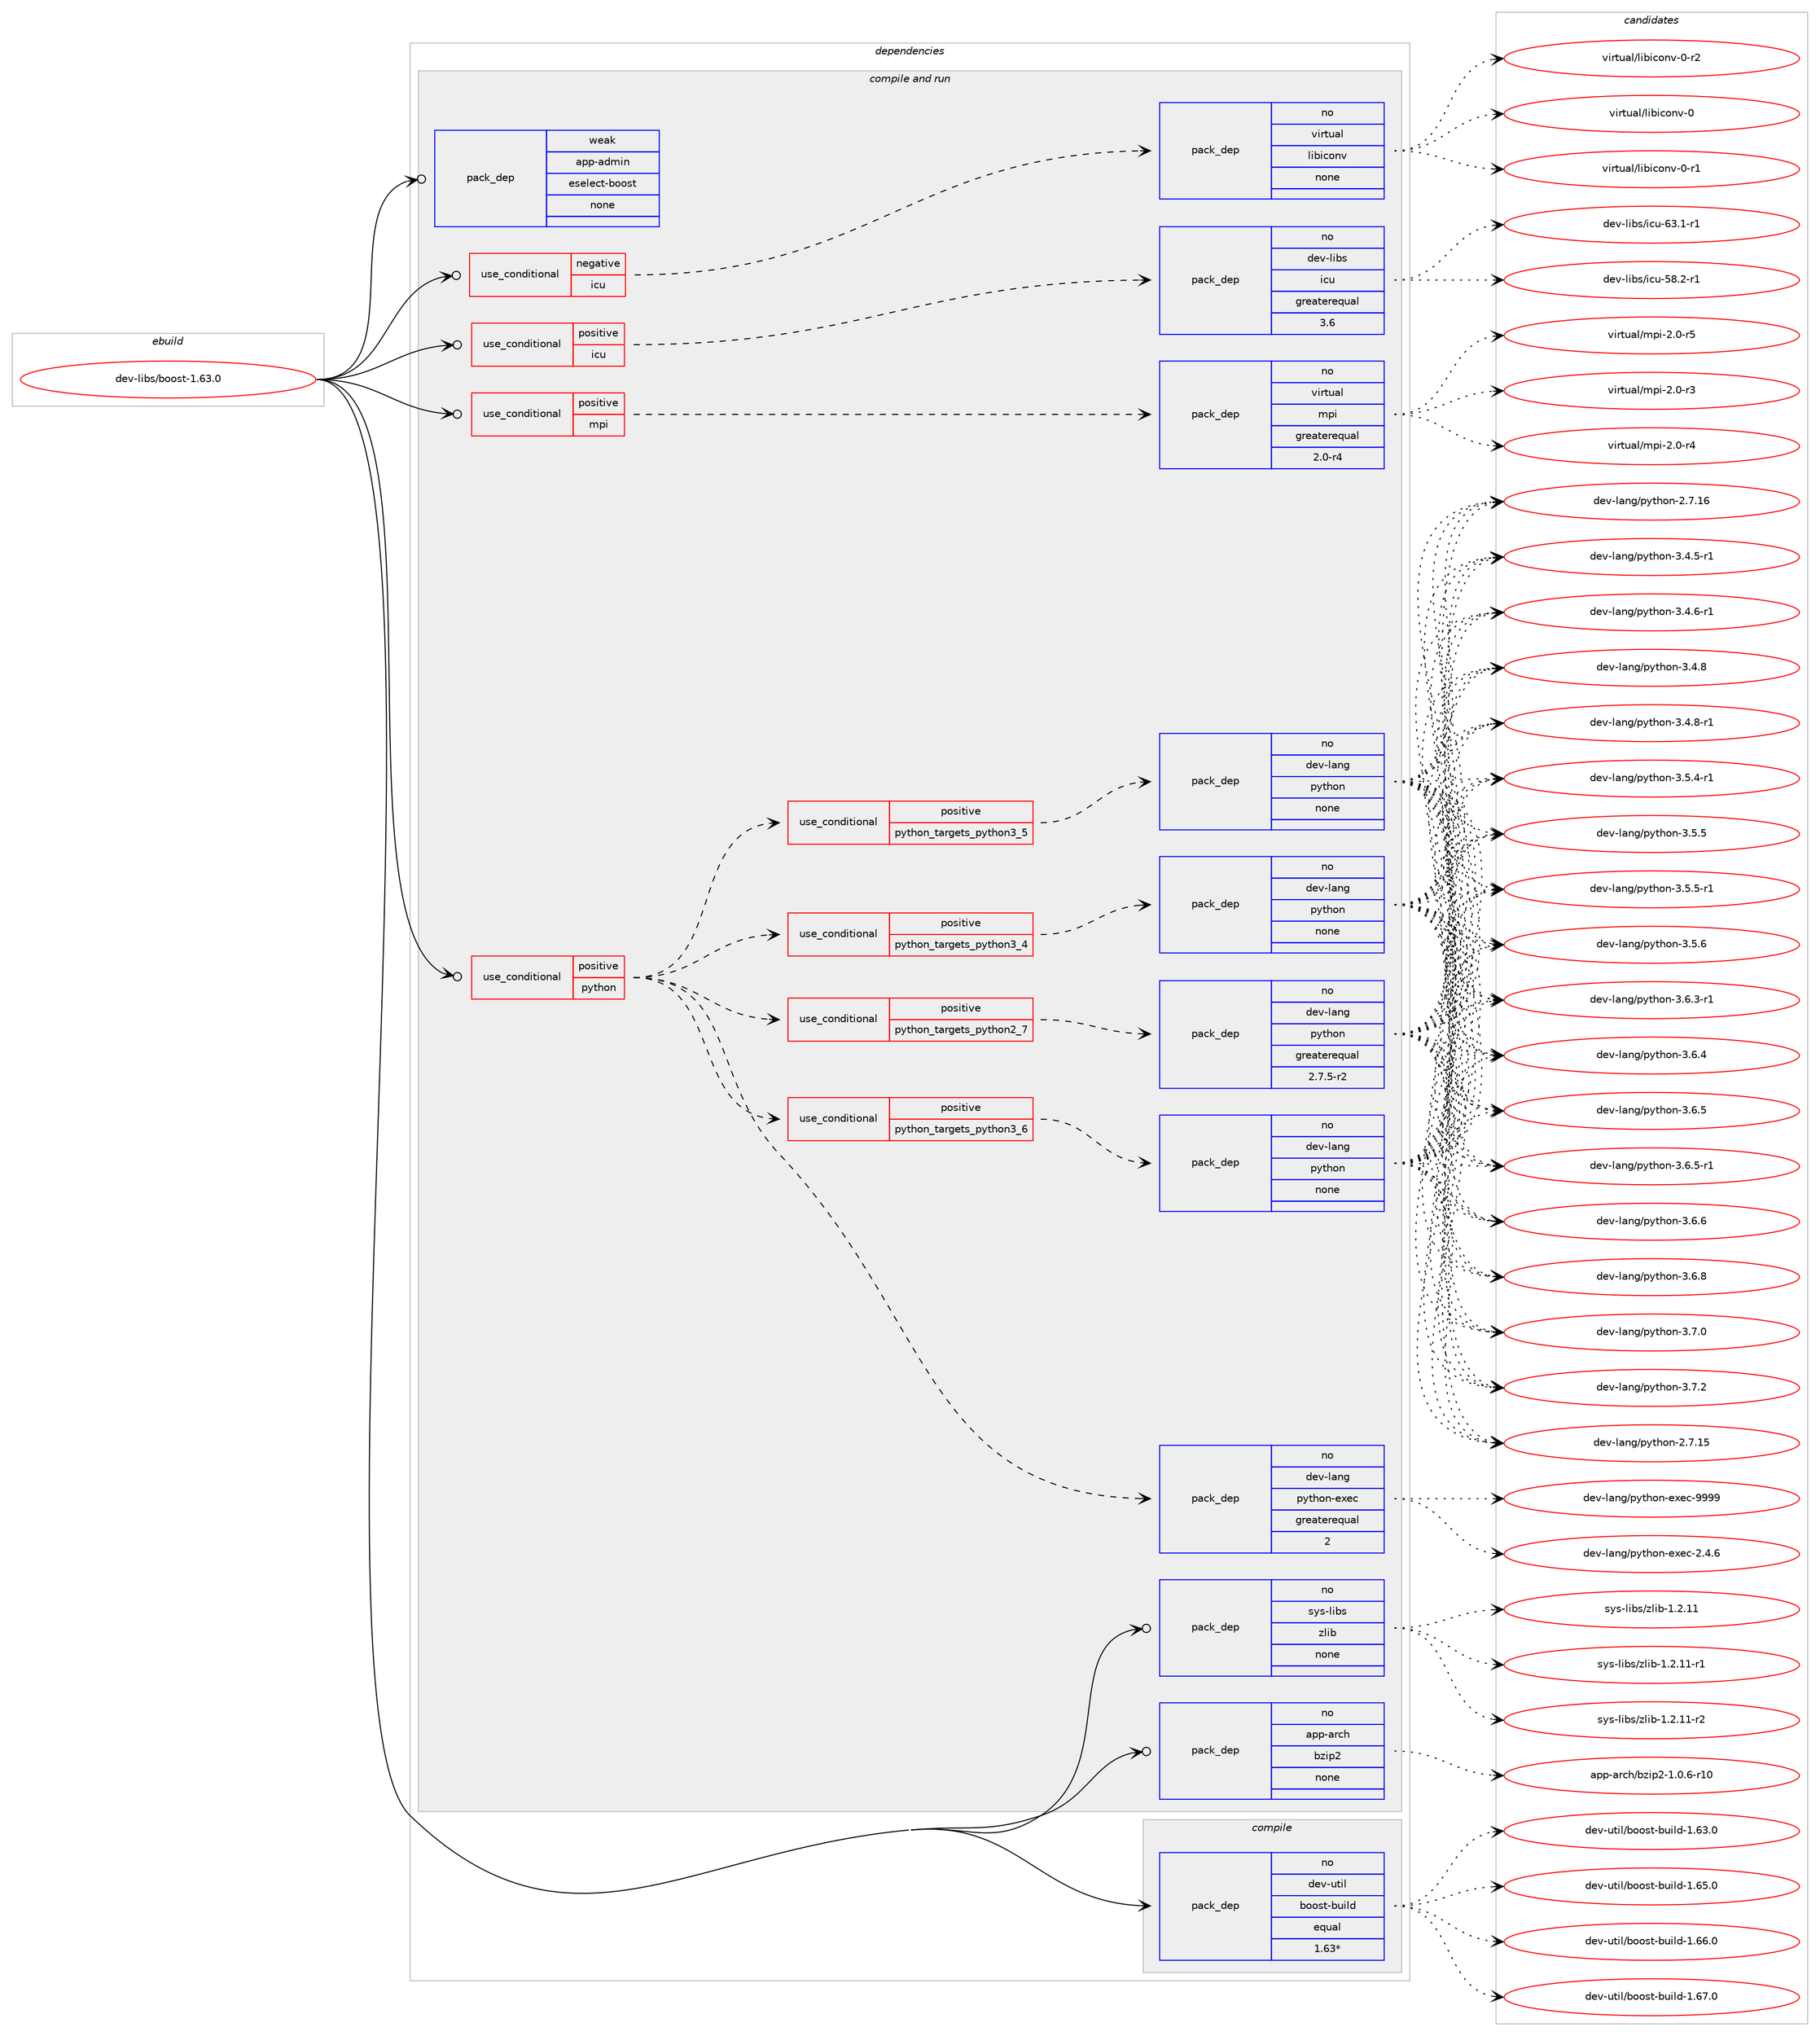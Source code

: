 digraph prolog {

# *************
# Graph options
# *************

newrank=true;
concentrate=true;
compound=true;
graph [rankdir=LR,fontname=Helvetica,fontsize=10,ranksep=1.5];#, ranksep=2.5, nodesep=0.2];
edge  [arrowhead=vee];
node  [fontname=Helvetica,fontsize=10];

# **********
# The ebuild
# **********

subgraph cluster_leftcol {
color=gray;
rank=same;
label=<<i>ebuild</i>>;
id [label="dev-libs/boost-1.63.0", color=red, width=4, href="../dev-libs/boost-1.63.0.svg"];
}

# ****************
# The dependencies
# ****************

subgraph cluster_midcol {
color=gray;
label=<<i>dependencies</i>>;
subgraph cluster_compile {
fillcolor="#eeeeee";
style=filled;
label=<<i>compile</i>>;
subgraph pack976485 {
dependency1364424 [label=<<TABLE BORDER="0" CELLBORDER="1" CELLSPACING="0" CELLPADDING="4" WIDTH="220"><TR><TD ROWSPAN="6" CELLPADDING="30">pack_dep</TD></TR><TR><TD WIDTH="110">no</TD></TR><TR><TD>dev-util</TD></TR><TR><TD>boost-build</TD></TR><TR><TD>equal</TD></TR><TR><TD>1.63*</TD></TR></TABLE>>, shape=none, color=blue];
}
id:e -> dependency1364424:w [weight=20,style="solid",arrowhead="vee"];
}
subgraph cluster_compileandrun {
fillcolor="#eeeeee";
style=filled;
label=<<i>compile and run</i>>;
subgraph cond365276 {
dependency1364425 [label=<<TABLE BORDER="0" CELLBORDER="1" CELLSPACING="0" CELLPADDING="4"><TR><TD ROWSPAN="3" CELLPADDING="10">use_conditional</TD></TR><TR><TD>negative</TD></TR><TR><TD>icu</TD></TR></TABLE>>, shape=none, color=red];
subgraph pack976486 {
dependency1364426 [label=<<TABLE BORDER="0" CELLBORDER="1" CELLSPACING="0" CELLPADDING="4" WIDTH="220"><TR><TD ROWSPAN="6" CELLPADDING="30">pack_dep</TD></TR><TR><TD WIDTH="110">no</TD></TR><TR><TD>virtual</TD></TR><TR><TD>libiconv</TD></TR><TR><TD>none</TD></TR><TR><TD></TD></TR></TABLE>>, shape=none, color=blue];
}
dependency1364425:e -> dependency1364426:w [weight=20,style="dashed",arrowhead="vee"];
}
id:e -> dependency1364425:w [weight=20,style="solid",arrowhead="odotvee"];
subgraph cond365277 {
dependency1364427 [label=<<TABLE BORDER="0" CELLBORDER="1" CELLSPACING="0" CELLPADDING="4"><TR><TD ROWSPAN="3" CELLPADDING="10">use_conditional</TD></TR><TR><TD>positive</TD></TR><TR><TD>icu</TD></TR></TABLE>>, shape=none, color=red];
subgraph pack976487 {
dependency1364428 [label=<<TABLE BORDER="0" CELLBORDER="1" CELLSPACING="0" CELLPADDING="4" WIDTH="220"><TR><TD ROWSPAN="6" CELLPADDING="30">pack_dep</TD></TR><TR><TD WIDTH="110">no</TD></TR><TR><TD>dev-libs</TD></TR><TR><TD>icu</TD></TR><TR><TD>greaterequal</TD></TR><TR><TD>3.6</TD></TR></TABLE>>, shape=none, color=blue];
}
dependency1364427:e -> dependency1364428:w [weight=20,style="dashed",arrowhead="vee"];
}
id:e -> dependency1364427:w [weight=20,style="solid",arrowhead="odotvee"];
subgraph cond365278 {
dependency1364429 [label=<<TABLE BORDER="0" CELLBORDER="1" CELLSPACING="0" CELLPADDING="4"><TR><TD ROWSPAN="3" CELLPADDING="10">use_conditional</TD></TR><TR><TD>positive</TD></TR><TR><TD>mpi</TD></TR></TABLE>>, shape=none, color=red];
subgraph pack976488 {
dependency1364430 [label=<<TABLE BORDER="0" CELLBORDER="1" CELLSPACING="0" CELLPADDING="4" WIDTH="220"><TR><TD ROWSPAN="6" CELLPADDING="30">pack_dep</TD></TR><TR><TD WIDTH="110">no</TD></TR><TR><TD>virtual</TD></TR><TR><TD>mpi</TD></TR><TR><TD>greaterequal</TD></TR><TR><TD>2.0-r4</TD></TR></TABLE>>, shape=none, color=blue];
}
dependency1364429:e -> dependency1364430:w [weight=20,style="dashed",arrowhead="vee"];
}
id:e -> dependency1364429:w [weight=20,style="solid",arrowhead="odotvee"];
subgraph cond365279 {
dependency1364431 [label=<<TABLE BORDER="0" CELLBORDER="1" CELLSPACING="0" CELLPADDING="4"><TR><TD ROWSPAN="3" CELLPADDING="10">use_conditional</TD></TR><TR><TD>positive</TD></TR><TR><TD>python</TD></TR></TABLE>>, shape=none, color=red];
subgraph cond365280 {
dependency1364432 [label=<<TABLE BORDER="0" CELLBORDER="1" CELLSPACING="0" CELLPADDING="4"><TR><TD ROWSPAN="3" CELLPADDING="10">use_conditional</TD></TR><TR><TD>positive</TD></TR><TR><TD>python_targets_python2_7</TD></TR></TABLE>>, shape=none, color=red];
subgraph pack976489 {
dependency1364433 [label=<<TABLE BORDER="0" CELLBORDER="1" CELLSPACING="0" CELLPADDING="4" WIDTH="220"><TR><TD ROWSPAN="6" CELLPADDING="30">pack_dep</TD></TR><TR><TD WIDTH="110">no</TD></TR><TR><TD>dev-lang</TD></TR><TR><TD>python</TD></TR><TR><TD>greaterequal</TD></TR><TR><TD>2.7.5-r2</TD></TR></TABLE>>, shape=none, color=blue];
}
dependency1364432:e -> dependency1364433:w [weight=20,style="dashed",arrowhead="vee"];
}
dependency1364431:e -> dependency1364432:w [weight=20,style="dashed",arrowhead="vee"];
subgraph cond365281 {
dependency1364434 [label=<<TABLE BORDER="0" CELLBORDER="1" CELLSPACING="0" CELLPADDING="4"><TR><TD ROWSPAN="3" CELLPADDING="10">use_conditional</TD></TR><TR><TD>positive</TD></TR><TR><TD>python_targets_python3_4</TD></TR></TABLE>>, shape=none, color=red];
subgraph pack976490 {
dependency1364435 [label=<<TABLE BORDER="0" CELLBORDER="1" CELLSPACING="0" CELLPADDING="4" WIDTH="220"><TR><TD ROWSPAN="6" CELLPADDING="30">pack_dep</TD></TR><TR><TD WIDTH="110">no</TD></TR><TR><TD>dev-lang</TD></TR><TR><TD>python</TD></TR><TR><TD>none</TD></TR><TR><TD></TD></TR></TABLE>>, shape=none, color=blue];
}
dependency1364434:e -> dependency1364435:w [weight=20,style="dashed",arrowhead="vee"];
}
dependency1364431:e -> dependency1364434:w [weight=20,style="dashed",arrowhead="vee"];
subgraph cond365282 {
dependency1364436 [label=<<TABLE BORDER="0" CELLBORDER="1" CELLSPACING="0" CELLPADDING="4"><TR><TD ROWSPAN="3" CELLPADDING="10">use_conditional</TD></TR><TR><TD>positive</TD></TR><TR><TD>python_targets_python3_5</TD></TR></TABLE>>, shape=none, color=red];
subgraph pack976491 {
dependency1364437 [label=<<TABLE BORDER="0" CELLBORDER="1" CELLSPACING="0" CELLPADDING="4" WIDTH="220"><TR><TD ROWSPAN="6" CELLPADDING="30">pack_dep</TD></TR><TR><TD WIDTH="110">no</TD></TR><TR><TD>dev-lang</TD></TR><TR><TD>python</TD></TR><TR><TD>none</TD></TR><TR><TD></TD></TR></TABLE>>, shape=none, color=blue];
}
dependency1364436:e -> dependency1364437:w [weight=20,style="dashed",arrowhead="vee"];
}
dependency1364431:e -> dependency1364436:w [weight=20,style="dashed",arrowhead="vee"];
subgraph cond365283 {
dependency1364438 [label=<<TABLE BORDER="0" CELLBORDER="1" CELLSPACING="0" CELLPADDING="4"><TR><TD ROWSPAN="3" CELLPADDING="10">use_conditional</TD></TR><TR><TD>positive</TD></TR><TR><TD>python_targets_python3_6</TD></TR></TABLE>>, shape=none, color=red];
subgraph pack976492 {
dependency1364439 [label=<<TABLE BORDER="0" CELLBORDER="1" CELLSPACING="0" CELLPADDING="4" WIDTH="220"><TR><TD ROWSPAN="6" CELLPADDING="30">pack_dep</TD></TR><TR><TD WIDTH="110">no</TD></TR><TR><TD>dev-lang</TD></TR><TR><TD>python</TD></TR><TR><TD>none</TD></TR><TR><TD></TD></TR></TABLE>>, shape=none, color=blue];
}
dependency1364438:e -> dependency1364439:w [weight=20,style="dashed",arrowhead="vee"];
}
dependency1364431:e -> dependency1364438:w [weight=20,style="dashed",arrowhead="vee"];
subgraph pack976493 {
dependency1364440 [label=<<TABLE BORDER="0" CELLBORDER="1" CELLSPACING="0" CELLPADDING="4" WIDTH="220"><TR><TD ROWSPAN="6" CELLPADDING="30">pack_dep</TD></TR><TR><TD WIDTH="110">no</TD></TR><TR><TD>dev-lang</TD></TR><TR><TD>python-exec</TD></TR><TR><TD>greaterequal</TD></TR><TR><TD>2</TD></TR></TABLE>>, shape=none, color=blue];
}
dependency1364431:e -> dependency1364440:w [weight=20,style="dashed",arrowhead="vee"];
}
id:e -> dependency1364431:w [weight=20,style="solid",arrowhead="odotvee"];
subgraph pack976494 {
dependency1364441 [label=<<TABLE BORDER="0" CELLBORDER="1" CELLSPACING="0" CELLPADDING="4" WIDTH="220"><TR><TD ROWSPAN="6" CELLPADDING="30">pack_dep</TD></TR><TR><TD WIDTH="110">no</TD></TR><TR><TD>app-arch</TD></TR><TR><TD>bzip2</TD></TR><TR><TD>none</TD></TR><TR><TD></TD></TR></TABLE>>, shape=none, color=blue];
}
id:e -> dependency1364441:w [weight=20,style="solid",arrowhead="odotvee"];
subgraph pack976495 {
dependency1364442 [label=<<TABLE BORDER="0" CELLBORDER="1" CELLSPACING="0" CELLPADDING="4" WIDTH="220"><TR><TD ROWSPAN="6" CELLPADDING="30">pack_dep</TD></TR><TR><TD WIDTH="110">no</TD></TR><TR><TD>sys-libs</TD></TR><TR><TD>zlib</TD></TR><TR><TD>none</TD></TR><TR><TD></TD></TR></TABLE>>, shape=none, color=blue];
}
id:e -> dependency1364442:w [weight=20,style="solid",arrowhead="odotvee"];
subgraph pack976496 {
dependency1364443 [label=<<TABLE BORDER="0" CELLBORDER="1" CELLSPACING="0" CELLPADDING="4" WIDTH="220"><TR><TD ROWSPAN="6" CELLPADDING="30">pack_dep</TD></TR><TR><TD WIDTH="110">weak</TD></TR><TR><TD>app-admin</TD></TR><TR><TD>eselect-boost</TD></TR><TR><TD>none</TD></TR><TR><TD></TD></TR></TABLE>>, shape=none, color=blue];
}
id:e -> dependency1364443:w [weight=20,style="solid",arrowhead="odotvee"];
}
subgraph cluster_run {
fillcolor="#eeeeee";
style=filled;
label=<<i>run</i>>;
}
}

# **************
# The candidates
# **************

subgraph cluster_choices {
rank=same;
color=gray;
label=<<i>candidates</i>>;

subgraph choice976485 {
color=black;
nodesep=1;
choice100101118451171161051084798111111115116459811710510810045494654514648 [label="dev-util/boost-build-1.63.0", color=red, width=4,href="../dev-util/boost-build-1.63.0.svg"];
choice100101118451171161051084798111111115116459811710510810045494654534648 [label="dev-util/boost-build-1.65.0", color=red, width=4,href="../dev-util/boost-build-1.65.0.svg"];
choice100101118451171161051084798111111115116459811710510810045494654544648 [label="dev-util/boost-build-1.66.0", color=red, width=4,href="../dev-util/boost-build-1.66.0.svg"];
choice100101118451171161051084798111111115116459811710510810045494654554648 [label="dev-util/boost-build-1.67.0", color=red, width=4,href="../dev-util/boost-build-1.67.0.svg"];
dependency1364424:e -> choice100101118451171161051084798111111115116459811710510810045494654514648:w [style=dotted,weight="100"];
dependency1364424:e -> choice100101118451171161051084798111111115116459811710510810045494654534648:w [style=dotted,weight="100"];
dependency1364424:e -> choice100101118451171161051084798111111115116459811710510810045494654544648:w [style=dotted,weight="100"];
dependency1364424:e -> choice100101118451171161051084798111111115116459811710510810045494654554648:w [style=dotted,weight="100"];
}
subgraph choice976486 {
color=black;
nodesep=1;
choice118105114116117971084710810598105991111101184548 [label="virtual/libiconv-0", color=red, width=4,href="../virtual/libiconv-0.svg"];
choice1181051141161179710847108105981059911111011845484511449 [label="virtual/libiconv-0-r1", color=red, width=4,href="../virtual/libiconv-0-r1.svg"];
choice1181051141161179710847108105981059911111011845484511450 [label="virtual/libiconv-0-r2", color=red, width=4,href="../virtual/libiconv-0-r2.svg"];
dependency1364426:e -> choice118105114116117971084710810598105991111101184548:w [style=dotted,weight="100"];
dependency1364426:e -> choice1181051141161179710847108105981059911111011845484511449:w [style=dotted,weight="100"];
dependency1364426:e -> choice1181051141161179710847108105981059911111011845484511450:w [style=dotted,weight="100"];
}
subgraph choice976487 {
color=black;
nodesep=1;
choice1001011184510810598115471059911745535646504511449 [label="dev-libs/icu-58.2-r1", color=red, width=4,href="../dev-libs/icu-58.2-r1.svg"];
choice1001011184510810598115471059911745545146494511449 [label="dev-libs/icu-63.1-r1", color=red, width=4,href="../dev-libs/icu-63.1-r1.svg"];
dependency1364428:e -> choice1001011184510810598115471059911745535646504511449:w [style=dotted,weight="100"];
dependency1364428:e -> choice1001011184510810598115471059911745545146494511449:w [style=dotted,weight="100"];
}
subgraph choice976488 {
color=black;
nodesep=1;
choice1181051141161179710847109112105455046484511451 [label="virtual/mpi-2.0-r3", color=red, width=4,href="../virtual/mpi-2.0-r3.svg"];
choice1181051141161179710847109112105455046484511452 [label="virtual/mpi-2.0-r4", color=red, width=4,href="../virtual/mpi-2.0-r4.svg"];
choice1181051141161179710847109112105455046484511453 [label="virtual/mpi-2.0-r5", color=red, width=4,href="../virtual/mpi-2.0-r5.svg"];
dependency1364430:e -> choice1181051141161179710847109112105455046484511451:w [style=dotted,weight="100"];
dependency1364430:e -> choice1181051141161179710847109112105455046484511452:w [style=dotted,weight="100"];
dependency1364430:e -> choice1181051141161179710847109112105455046484511453:w [style=dotted,weight="100"];
}
subgraph choice976489 {
color=black;
nodesep=1;
choice10010111845108971101034711212111610411111045504655464953 [label="dev-lang/python-2.7.15", color=red, width=4,href="../dev-lang/python-2.7.15.svg"];
choice10010111845108971101034711212111610411111045504655464954 [label="dev-lang/python-2.7.16", color=red, width=4,href="../dev-lang/python-2.7.16.svg"];
choice1001011184510897110103471121211161041111104551465246534511449 [label="dev-lang/python-3.4.5-r1", color=red, width=4,href="../dev-lang/python-3.4.5-r1.svg"];
choice1001011184510897110103471121211161041111104551465246544511449 [label="dev-lang/python-3.4.6-r1", color=red, width=4,href="../dev-lang/python-3.4.6-r1.svg"];
choice100101118451089711010347112121116104111110455146524656 [label="dev-lang/python-3.4.8", color=red, width=4,href="../dev-lang/python-3.4.8.svg"];
choice1001011184510897110103471121211161041111104551465246564511449 [label="dev-lang/python-3.4.8-r1", color=red, width=4,href="../dev-lang/python-3.4.8-r1.svg"];
choice1001011184510897110103471121211161041111104551465346524511449 [label="dev-lang/python-3.5.4-r1", color=red, width=4,href="../dev-lang/python-3.5.4-r1.svg"];
choice100101118451089711010347112121116104111110455146534653 [label="dev-lang/python-3.5.5", color=red, width=4,href="../dev-lang/python-3.5.5.svg"];
choice1001011184510897110103471121211161041111104551465346534511449 [label="dev-lang/python-3.5.5-r1", color=red, width=4,href="../dev-lang/python-3.5.5-r1.svg"];
choice100101118451089711010347112121116104111110455146534654 [label="dev-lang/python-3.5.6", color=red, width=4,href="../dev-lang/python-3.5.6.svg"];
choice1001011184510897110103471121211161041111104551465446514511449 [label="dev-lang/python-3.6.3-r1", color=red, width=4,href="../dev-lang/python-3.6.3-r1.svg"];
choice100101118451089711010347112121116104111110455146544652 [label="dev-lang/python-3.6.4", color=red, width=4,href="../dev-lang/python-3.6.4.svg"];
choice100101118451089711010347112121116104111110455146544653 [label="dev-lang/python-3.6.5", color=red, width=4,href="../dev-lang/python-3.6.5.svg"];
choice1001011184510897110103471121211161041111104551465446534511449 [label="dev-lang/python-3.6.5-r1", color=red, width=4,href="../dev-lang/python-3.6.5-r1.svg"];
choice100101118451089711010347112121116104111110455146544654 [label="dev-lang/python-3.6.6", color=red, width=4,href="../dev-lang/python-3.6.6.svg"];
choice100101118451089711010347112121116104111110455146544656 [label="dev-lang/python-3.6.8", color=red, width=4,href="../dev-lang/python-3.6.8.svg"];
choice100101118451089711010347112121116104111110455146554648 [label="dev-lang/python-3.7.0", color=red, width=4,href="../dev-lang/python-3.7.0.svg"];
choice100101118451089711010347112121116104111110455146554650 [label="dev-lang/python-3.7.2", color=red, width=4,href="../dev-lang/python-3.7.2.svg"];
dependency1364433:e -> choice10010111845108971101034711212111610411111045504655464953:w [style=dotted,weight="100"];
dependency1364433:e -> choice10010111845108971101034711212111610411111045504655464954:w [style=dotted,weight="100"];
dependency1364433:e -> choice1001011184510897110103471121211161041111104551465246534511449:w [style=dotted,weight="100"];
dependency1364433:e -> choice1001011184510897110103471121211161041111104551465246544511449:w [style=dotted,weight="100"];
dependency1364433:e -> choice100101118451089711010347112121116104111110455146524656:w [style=dotted,weight="100"];
dependency1364433:e -> choice1001011184510897110103471121211161041111104551465246564511449:w [style=dotted,weight="100"];
dependency1364433:e -> choice1001011184510897110103471121211161041111104551465346524511449:w [style=dotted,weight="100"];
dependency1364433:e -> choice100101118451089711010347112121116104111110455146534653:w [style=dotted,weight="100"];
dependency1364433:e -> choice1001011184510897110103471121211161041111104551465346534511449:w [style=dotted,weight="100"];
dependency1364433:e -> choice100101118451089711010347112121116104111110455146534654:w [style=dotted,weight="100"];
dependency1364433:e -> choice1001011184510897110103471121211161041111104551465446514511449:w [style=dotted,weight="100"];
dependency1364433:e -> choice100101118451089711010347112121116104111110455146544652:w [style=dotted,weight="100"];
dependency1364433:e -> choice100101118451089711010347112121116104111110455146544653:w [style=dotted,weight="100"];
dependency1364433:e -> choice1001011184510897110103471121211161041111104551465446534511449:w [style=dotted,weight="100"];
dependency1364433:e -> choice100101118451089711010347112121116104111110455146544654:w [style=dotted,weight="100"];
dependency1364433:e -> choice100101118451089711010347112121116104111110455146544656:w [style=dotted,weight="100"];
dependency1364433:e -> choice100101118451089711010347112121116104111110455146554648:w [style=dotted,weight="100"];
dependency1364433:e -> choice100101118451089711010347112121116104111110455146554650:w [style=dotted,weight="100"];
}
subgraph choice976490 {
color=black;
nodesep=1;
choice10010111845108971101034711212111610411111045504655464953 [label="dev-lang/python-2.7.15", color=red, width=4,href="../dev-lang/python-2.7.15.svg"];
choice10010111845108971101034711212111610411111045504655464954 [label="dev-lang/python-2.7.16", color=red, width=4,href="../dev-lang/python-2.7.16.svg"];
choice1001011184510897110103471121211161041111104551465246534511449 [label="dev-lang/python-3.4.5-r1", color=red, width=4,href="../dev-lang/python-3.4.5-r1.svg"];
choice1001011184510897110103471121211161041111104551465246544511449 [label="dev-lang/python-3.4.6-r1", color=red, width=4,href="../dev-lang/python-3.4.6-r1.svg"];
choice100101118451089711010347112121116104111110455146524656 [label="dev-lang/python-3.4.8", color=red, width=4,href="../dev-lang/python-3.4.8.svg"];
choice1001011184510897110103471121211161041111104551465246564511449 [label="dev-lang/python-3.4.8-r1", color=red, width=4,href="../dev-lang/python-3.4.8-r1.svg"];
choice1001011184510897110103471121211161041111104551465346524511449 [label="dev-lang/python-3.5.4-r1", color=red, width=4,href="../dev-lang/python-3.5.4-r1.svg"];
choice100101118451089711010347112121116104111110455146534653 [label="dev-lang/python-3.5.5", color=red, width=4,href="../dev-lang/python-3.5.5.svg"];
choice1001011184510897110103471121211161041111104551465346534511449 [label="dev-lang/python-3.5.5-r1", color=red, width=4,href="../dev-lang/python-3.5.5-r1.svg"];
choice100101118451089711010347112121116104111110455146534654 [label="dev-lang/python-3.5.6", color=red, width=4,href="../dev-lang/python-3.5.6.svg"];
choice1001011184510897110103471121211161041111104551465446514511449 [label="dev-lang/python-3.6.3-r1", color=red, width=4,href="../dev-lang/python-3.6.3-r1.svg"];
choice100101118451089711010347112121116104111110455146544652 [label="dev-lang/python-3.6.4", color=red, width=4,href="../dev-lang/python-3.6.4.svg"];
choice100101118451089711010347112121116104111110455146544653 [label="dev-lang/python-3.6.5", color=red, width=4,href="../dev-lang/python-3.6.5.svg"];
choice1001011184510897110103471121211161041111104551465446534511449 [label="dev-lang/python-3.6.5-r1", color=red, width=4,href="../dev-lang/python-3.6.5-r1.svg"];
choice100101118451089711010347112121116104111110455146544654 [label="dev-lang/python-3.6.6", color=red, width=4,href="../dev-lang/python-3.6.6.svg"];
choice100101118451089711010347112121116104111110455146544656 [label="dev-lang/python-3.6.8", color=red, width=4,href="../dev-lang/python-3.6.8.svg"];
choice100101118451089711010347112121116104111110455146554648 [label="dev-lang/python-3.7.0", color=red, width=4,href="../dev-lang/python-3.7.0.svg"];
choice100101118451089711010347112121116104111110455146554650 [label="dev-lang/python-3.7.2", color=red, width=4,href="../dev-lang/python-3.7.2.svg"];
dependency1364435:e -> choice10010111845108971101034711212111610411111045504655464953:w [style=dotted,weight="100"];
dependency1364435:e -> choice10010111845108971101034711212111610411111045504655464954:w [style=dotted,weight="100"];
dependency1364435:e -> choice1001011184510897110103471121211161041111104551465246534511449:w [style=dotted,weight="100"];
dependency1364435:e -> choice1001011184510897110103471121211161041111104551465246544511449:w [style=dotted,weight="100"];
dependency1364435:e -> choice100101118451089711010347112121116104111110455146524656:w [style=dotted,weight="100"];
dependency1364435:e -> choice1001011184510897110103471121211161041111104551465246564511449:w [style=dotted,weight="100"];
dependency1364435:e -> choice1001011184510897110103471121211161041111104551465346524511449:w [style=dotted,weight="100"];
dependency1364435:e -> choice100101118451089711010347112121116104111110455146534653:w [style=dotted,weight="100"];
dependency1364435:e -> choice1001011184510897110103471121211161041111104551465346534511449:w [style=dotted,weight="100"];
dependency1364435:e -> choice100101118451089711010347112121116104111110455146534654:w [style=dotted,weight="100"];
dependency1364435:e -> choice1001011184510897110103471121211161041111104551465446514511449:w [style=dotted,weight="100"];
dependency1364435:e -> choice100101118451089711010347112121116104111110455146544652:w [style=dotted,weight="100"];
dependency1364435:e -> choice100101118451089711010347112121116104111110455146544653:w [style=dotted,weight="100"];
dependency1364435:e -> choice1001011184510897110103471121211161041111104551465446534511449:w [style=dotted,weight="100"];
dependency1364435:e -> choice100101118451089711010347112121116104111110455146544654:w [style=dotted,weight="100"];
dependency1364435:e -> choice100101118451089711010347112121116104111110455146544656:w [style=dotted,weight="100"];
dependency1364435:e -> choice100101118451089711010347112121116104111110455146554648:w [style=dotted,weight="100"];
dependency1364435:e -> choice100101118451089711010347112121116104111110455146554650:w [style=dotted,weight="100"];
}
subgraph choice976491 {
color=black;
nodesep=1;
choice10010111845108971101034711212111610411111045504655464953 [label="dev-lang/python-2.7.15", color=red, width=4,href="../dev-lang/python-2.7.15.svg"];
choice10010111845108971101034711212111610411111045504655464954 [label="dev-lang/python-2.7.16", color=red, width=4,href="../dev-lang/python-2.7.16.svg"];
choice1001011184510897110103471121211161041111104551465246534511449 [label="dev-lang/python-3.4.5-r1", color=red, width=4,href="../dev-lang/python-3.4.5-r1.svg"];
choice1001011184510897110103471121211161041111104551465246544511449 [label="dev-lang/python-3.4.6-r1", color=red, width=4,href="../dev-lang/python-3.4.6-r1.svg"];
choice100101118451089711010347112121116104111110455146524656 [label="dev-lang/python-3.4.8", color=red, width=4,href="../dev-lang/python-3.4.8.svg"];
choice1001011184510897110103471121211161041111104551465246564511449 [label="dev-lang/python-3.4.8-r1", color=red, width=4,href="../dev-lang/python-3.4.8-r1.svg"];
choice1001011184510897110103471121211161041111104551465346524511449 [label="dev-lang/python-3.5.4-r1", color=red, width=4,href="../dev-lang/python-3.5.4-r1.svg"];
choice100101118451089711010347112121116104111110455146534653 [label="dev-lang/python-3.5.5", color=red, width=4,href="../dev-lang/python-3.5.5.svg"];
choice1001011184510897110103471121211161041111104551465346534511449 [label="dev-lang/python-3.5.5-r1", color=red, width=4,href="../dev-lang/python-3.5.5-r1.svg"];
choice100101118451089711010347112121116104111110455146534654 [label="dev-lang/python-3.5.6", color=red, width=4,href="../dev-lang/python-3.5.6.svg"];
choice1001011184510897110103471121211161041111104551465446514511449 [label="dev-lang/python-3.6.3-r1", color=red, width=4,href="../dev-lang/python-3.6.3-r1.svg"];
choice100101118451089711010347112121116104111110455146544652 [label="dev-lang/python-3.6.4", color=red, width=4,href="../dev-lang/python-3.6.4.svg"];
choice100101118451089711010347112121116104111110455146544653 [label="dev-lang/python-3.6.5", color=red, width=4,href="../dev-lang/python-3.6.5.svg"];
choice1001011184510897110103471121211161041111104551465446534511449 [label="dev-lang/python-3.6.5-r1", color=red, width=4,href="../dev-lang/python-3.6.5-r1.svg"];
choice100101118451089711010347112121116104111110455146544654 [label="dev-lang/python-3.6.6", color=red, width=4,href="../dev-lang/python-3.6.6.svg"];
choice100101118451089711010347112121116104111110455146544656 [label="dev-lang/python-3.6.8", color=red, width=4,href="../dev-lang/python-3.6.8.svg"];
choice100101118451089711010347112121116104111110455146554648 [label="dev-lang/python-3.7.0", color=red, width=4,href="../dev-lang/python-3.7.0.svg"];
choice100101118451089711010347112121116104111110455146554650 [label="dev-lang/python-3.7.2", color=red, width=4,href="../dev-lang/python-3.7.2.svg"];
dependency1364437:e -> choice10010111845108971101034711212111610411111045504655464953:w [style=dotted,weight="100"];
dependency1364437:e -> choice10010111845108971101034711212111610411111045504655464954:w [style=dotted,weight="100"];
dependency1364437:e -> choice1001011184510897110103471121211161041111104551465246534511449:w [style=dotted,weight="100"];
dependency1364437:e -> choice1001011184510897110103471121211161041111104551465246544511449:w [style=dotted,weight="100"];
dependency1364437:e -> choice100101118451089711010347112121116104111110455146524656:w [style=dotted,weight="100"];
dependency1364437:e -> choice1001011184510897110103471121211161041111104551465246564511449:w [style=dotted,weight="100"];
dependency1364437:e -> choice1001011184510897110103471121211161041111104551465346524511449:w [style=dotted,weight="100"];
dependency1364437:e -> choice100101118451089711010347112121116104111110455146534653:w [style=dotted,weight="100"];
dependency1364437:e -> choice1001011184510897110103471121211161041111104551465346534511449:w [style=dotted,weight="100"];
dependency1364437:e -> choice100101118451089711010347112121116104111110455146534654:w [style=dotted,weight="100"];
dependency1364437:e -> choice1001011184510897110103471121211161041111104551465446514511449:w [style=dotted,weight="100"];
dependency1364437:e -> choice100101118451089711010347112121116104111110455146544652:w [style=dotted,weight="100"];
dependency1364437:e -> choice100101118451089711010347112121116104111110455146544653:w [style=dotted,weight="100"];
dependency1364437:e -> choice1001011184510897110103471121211161041111104551465446534511449:w [style=dotted,weight="100"];
dependency1364437:e -> choice100101118451089711010347112121116104111110455146544654:w [style=dotted,weight="100"];
dependency1364437:e -> choice100101118451089711010347112121116104111110455146544656:w [style=dotted,weight="100"];
dependency1364437:e -> choice100101118451089711010347112121116104111110455146554648:w [style=dotted,weight="100"];
dependency1364437:e -> choice100101118451089711010347112121116104111110455146554650:w [style=dotted,weight="100"];
}
subgraph choice976492 {
color=black;
nodesep=1;
choice10010111845108971101034711212111610411111045504655464953 [label="dev-lang/python-2.7.15", color=red, width=4,href="../dev-lang/python-2.7.15.svg"];
choice10010111845108971101034711212111610411111045504655464954 [label="dev-lang/python-2.7.16", color=red, width=4,href="../dev-lang/python-2.7.16.svg"];
choice1001011184510897110103471121211161041111104551465246534511449 [label="dev-lang/python-3.4.5-r1", color=red, width=4,href="../dev-lang/python-3.4.5-r1.svg"];
choice1001011184510897110103471121211161041111104551465246544511449 [label="dev-lang/python-3.4.6-r1", color=red, width=4,href="../dev-lang/python-3.4.6-r1.svg"];
choice100101118451089711010347112121116104111110455146524656 [label="dev-lang/python-3.4.8", color=red, width=4,href="../dev-lang/python-3.4.8.svg"];
choice1001011184510897110103471121211161041111104551465246564511449 [label="dev-lang/python-3.4.8-r1", color=red, width=4,href="../dev-lang/python-3.4.8-r1.svg"];
choice1001011184510897110103471121211161041111104551465346524511449 [label="dev-lang/python-3.5.4-r1", color=red, width=4,href="../dev-lang/python-3.5.4-r1.svg"];
choice100101118451089711010347112121116104111110455146534653 [label="dev-lang/python-3.5.5", color=red, width=4,href="../dev-lang/python-3.5.5.svg"];
choice1001011184510897110103471121211161041111104551465346534511449 [label="dev-lang/python-3.5.5-r1", color=red, width=4,href="../dev-lang/python-3.5.5-r1.svg"];
choice100101118451089711010347112121116104111110455146534654 [label="dev-lang/python-3.5.6", color=red, width=4,href="../dev-lang/python-3.5.6.svg"];
choice1001011184510897110103471121211161041111104551465446514511449 [label="dev-lang/python-3.6.3-r1", color=red, width=4,href="../dev-lang/python-3.6.3-r1.svg"];
choice100101118451089711010347112121116104111110455146544652 [label="dev-lang/python-3.6.4", color=red, width=4,href="../dev-lang/python-3.6.4.svg"];
choice100101118451089711010347112121116104111110455146544653 [label="dev-lang/python-3.6.5", color=red, width=4,href="../dev-lang/python-3.6.5.svg"];
choice1001011184510897110103471121211161041111104551465446534511449 [label="dev-lang/python-3.6.5-r1", color=red, width=4,href="../dev-lang/python-3.6.5-r1.svg"];
choice100101118451089711010347112121116104111110455146544654 [label="dev-lang/python-3.6.6", color=red, width=4,href="../dev-lang/python-3.6.6.svg"];
choice100101118451089711010347112121116104111110455146544656 [label="dev-lang/python-3.6.8", color=red, width=4,href="../dev-lang/python-3.6.8.svg"];
choice100101118451089711010347112121116104111110455146554648 [label="dev-lang/python-3.7.0", color=red, width=4,href="../dev-lang/python-3.7.0.svg"];
choice100101118451089711010347112121116104111110455146554650 [label="dev-lang/python-3.7.2", color=red, width=4,href="../dev-lang/python-3.7.2.svg"];
dependency1364439:e -> choice10010111845108971101034711212111610411111045504655464953:w [style=dotted,weight="100"];
dependency1364439:e -> choice10010111845108971101034711212111610411111045504655464954:w [style=dotted,weight="100"];
dependency1364439:e -> choice1001011184510897110103471121211161041111104551465246534511449:w [style=dotted,weight="100"];
dependency1364439:e -> choice1001011184510897110103471121211161041111104551465246544511449:w [style=dotted,weight="100"];
dependency1364439:e -> choice100101118451089711010347112121116104111110455146524656:w [style=dotted,weight="100"];
dependency1364439:e -> choice1001011184510897110103471121211161041111104551465246564511449:w [style=dotted,weight="100"];
dependency1364439:e -> choice1001011184510897110103471121211161041111104551465346524511449:w [style=dotted,weight="100"];
dependency1364439:e -> choice100101118451089711010347112121116104111110455146534653:w [style=dotted,weight="100"];
dependency1364439:e -> choice1001011184510897110103471121211161041111104551465346534511449:w [style=dotted,weight="100"];
dependency1364439:e -> choice100101118451089711010347112121116104111110455146534654:w [style=dotted,weight="100"];
dependency1364439:e -> choice1001011184510897110103471121211161041111104551465446514511449:w [style=dotted,weight="100"];
dependency1364439:e -> choice100101118451089711010347112121116104111110455146544652:w [style=dotted,weight="100"];
dependency1364439:e -> choice100101118451089711010347112121116104111110455146544653:w [style=dotted,weight="100"];
dependency1364439:e -> choice1001011184510897110103471121211161041111104551465446534511449:w [style=dotted,weight="100"];
dependency1364439:e -> choice100101118451089711010347112121116104111110455146544654:w [style=dotted,weight="100"];
dependency1364439:e -> choice100101118451089711010347112121116104111110455146544656:w [style=dotted,weight="100"];
dependency1364439:e -> choice100101118451089711010347112121116104111110455146554648:w [style=dotted,weight="100"];
dependency1364439:e -> choice100101118451089711010347112121116104111110455146554650:w [style=dotted,weight="100"];
}
subgraph choice976493 {
color=black;
nodesep=1;
choice1001011184510897110103471121211161041111104510112010199455046524654 [label="dev-lang/python-exec-2.4.6", color=red, width=4,href="../dev-lang/python-exec-2.4.6.svg"];
choice10010111845108971101034711212111610411111045101120101994557575757 [label="dev-lang/python-exec-9999", color=red, width=4,href="../dev-lang/python-exec-9999.svg"];
dependency1364440:e -> choice1001011184510897110103471121211161041111104510112010199455046524654:w [style=dotted,weight="100"];
dependency1364440:e -> choice10010111845108971101034711212111610411111045101120101994557575757:w [style=dotted,weight="100"];
}
subgraph choice976494 {
color=black;
nodesep=1;
choice97112112459711499104479812210511250454946484654451144948 [label="app-arch/bzip2-1.0.6-r10", color=red, width=4,href="../app-arch/bzip2-1.0.6-r10.svg"];
dependency1364441:e -> choice97112112459711499104479812210511250454946484654451144948:w [style=dotted,weight="100"];
}
subgraph choice976495 {
color=black;
nodesep=1;
choice1151211154510810598115471221081059845494650464949 [label="sys-libs/zlib-1.2.11", color=red, width=4,href="../sys-libs/zlib-1.2.11.svg"];
choice11512111545108105981154712210810598454946504649494511449 [label="sys-libs/zlib-1.2.11-r1", color=red, width=4,href="../sys-libs/zlib-1.2.11-r1.svg"];
choice11512111545108105981154712210810598454946504649494511450 [label="sys-libs/zlib-1.2.11-r2", color=red, width=4,href="../sys-libs/zlib-1.2.11-r2.svg"];
dependency1364442:e -> choice1151211154510810598115471221081059845494650464949:w [style=dotted,weight="100"];
dependency1364442:e -> choice11512111545108105981154712210810598454946504649494511449:w [style=dotted,weight="100"];
dependency1364442:e -> choice11512111545108105981154712210810598454946504649494511450:w [style=dotted,weight="100"];
}
subgraph choice976496 {
color=black;
nodesep=1;
}
}

}
